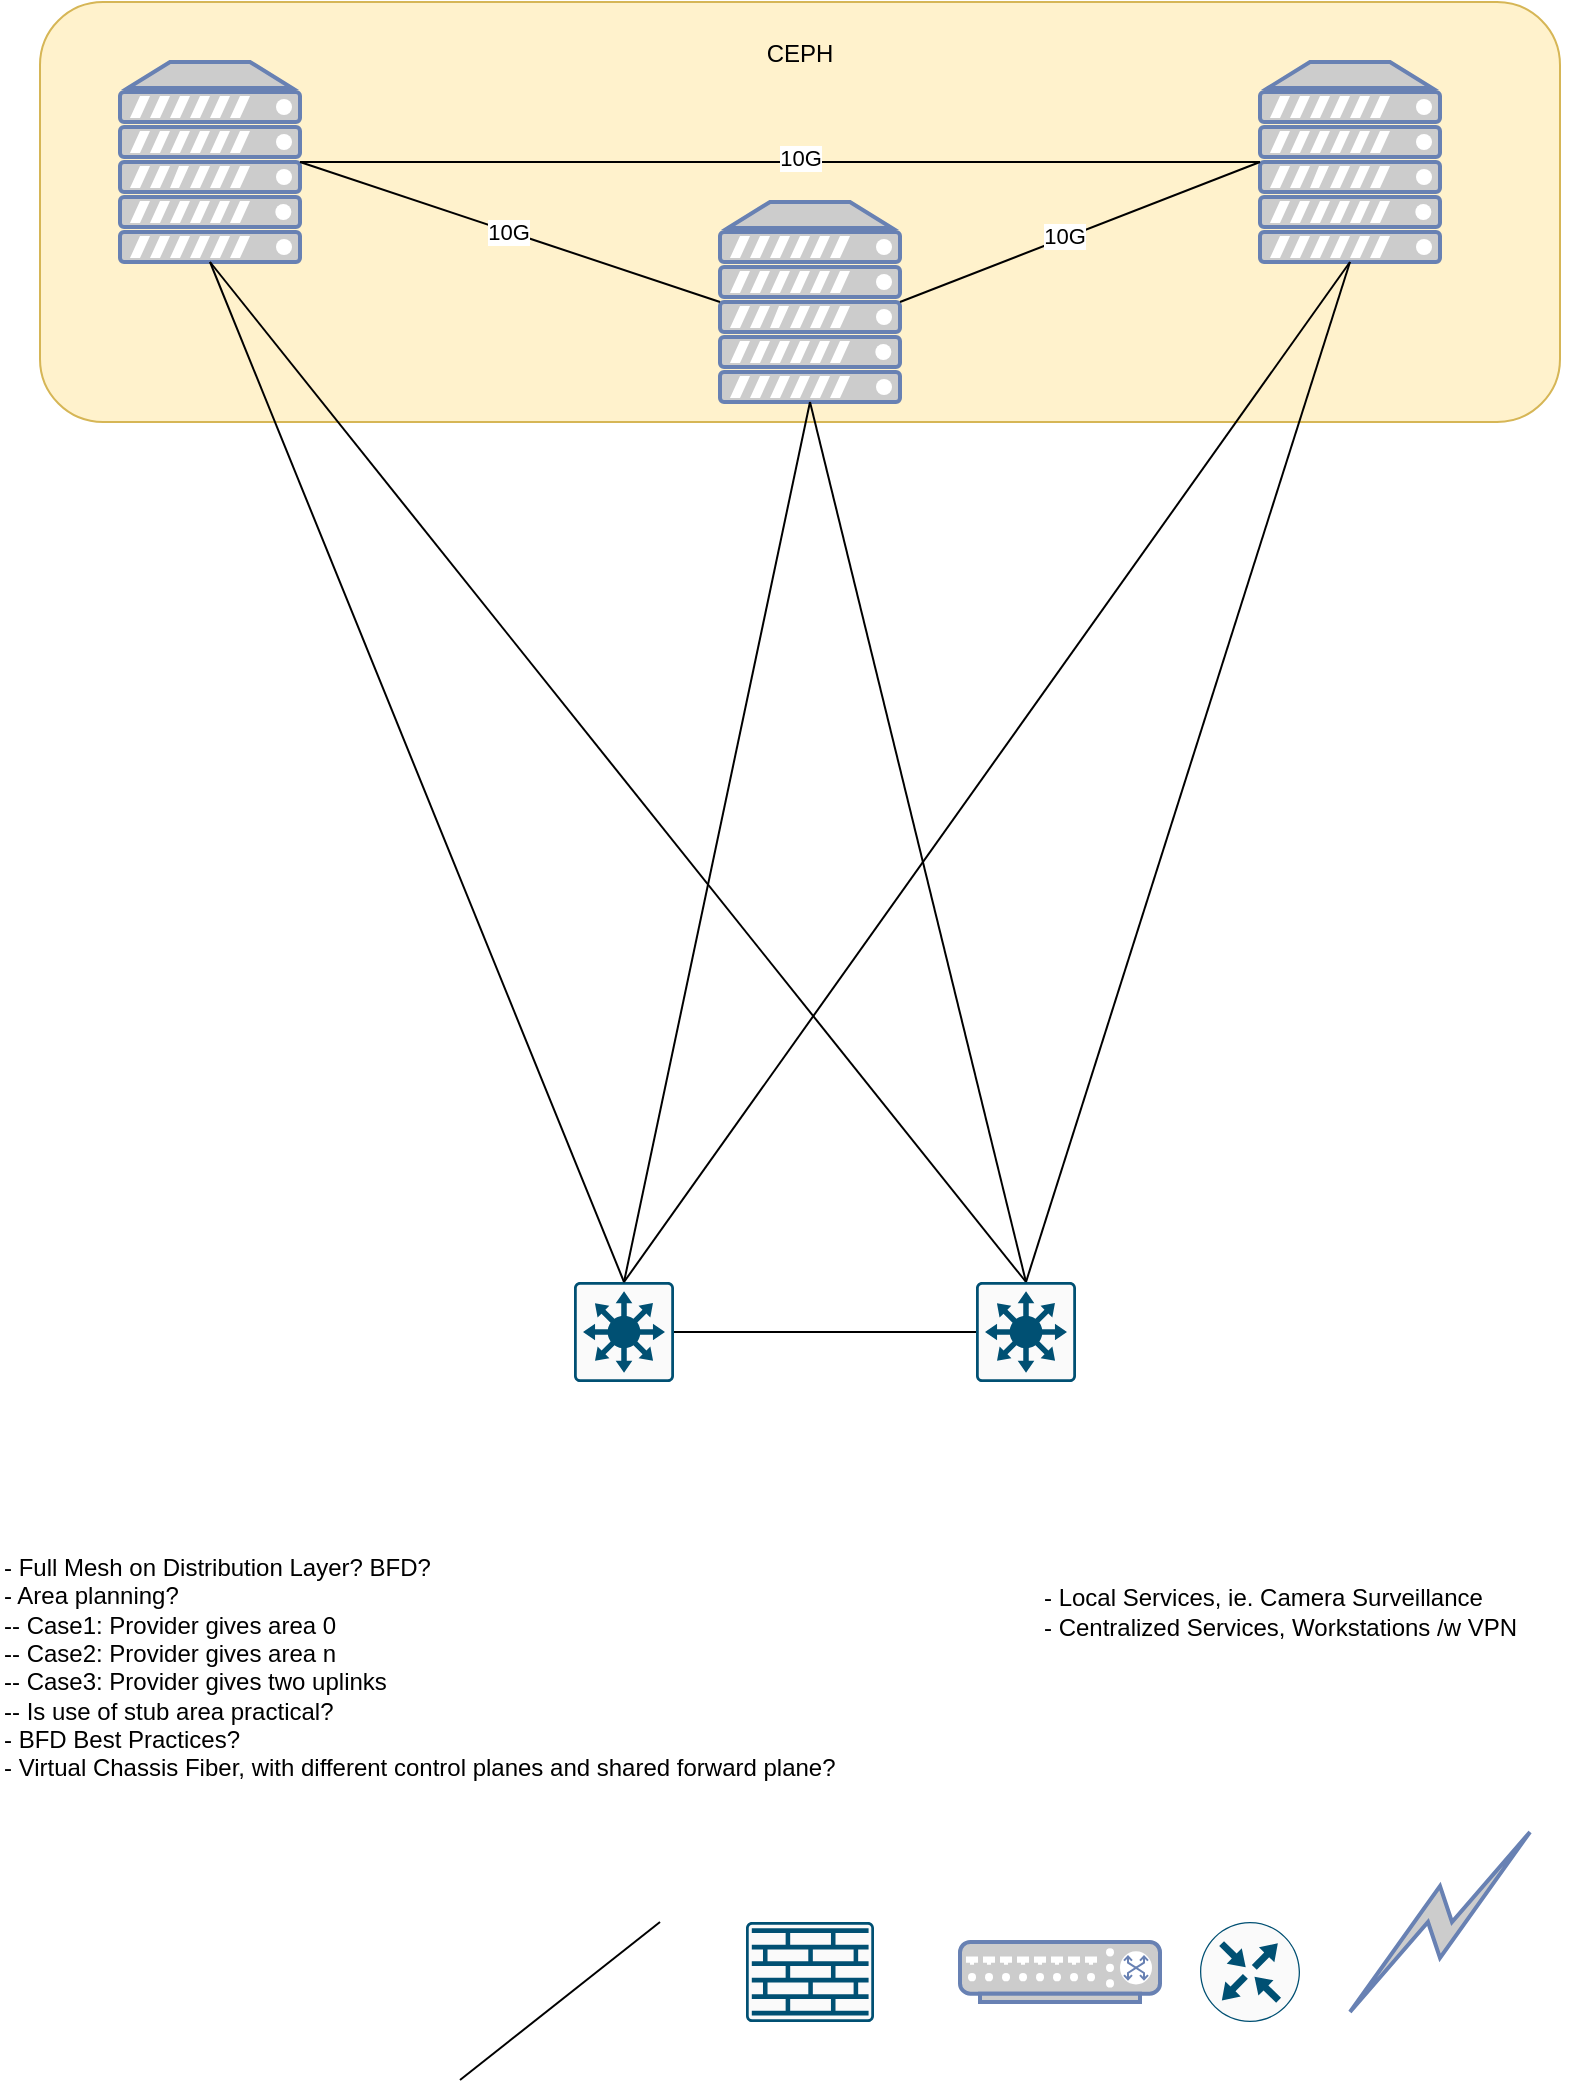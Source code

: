 <mxfile version="21.6.8" type="github">
  <diagram name="Page-1" id="RE-bSaFBlJFPlZoPT-o7">
    <mxGraphModel dx="1382" dy="797" grid="1" gridSize="10" guides="1" tooltips="1" connect="1" arrows="1" fold="1" page="1" pageScale="1" pageWidth="850" pageHeight="1100" math="0" shadow="0">
      <root>
        <mxCell id="0" />
        <mxCell id="1" parent="0" />
        <mxCell id="vy5Wt1EbS-Q7Gt0LcghG-1" value="&lt;div align=&quot;center&quot;&gt;CEPH&lt;/div&gt;&lt;div align=&quot;center&quot;&gt;&lt;br&gt;&lt;/div&gt;&lt;div align=&quot;center&quot;&gt;&lt;br&gt;&lt;/div&gt;&lt;div align=&quot;center&quot;&gt;&lt;br&gt;&lt;/div&gt;&lt;div align=&quot;center&quot;&gt;&lt;br&gt;&lt;/div&gt;&lt;div align=&quot;center&quot;&gt;&lt;br&gt;&lt;/div&gt;&lt;div align=&quot;center&quot;&gt;&lt;br&gt;&lt;/div&gt;&lt;div align=&quot;center&quot;&gt;&lt;br&gt;&lt;/div&gt;&lt;div align=&quot;center&quot;&gt;&lt;br&gt;&lt;/div&gt;&lt;div align=&quot;center&quot;&gt;&lt;br&gt;&lt;/div&gt;&lt;div align=&quot;center&quot;&gt;&lt;br&gt;&lt;/div&gt;&lt;div align=&quot;center&quot;&gt;&lt;br&gt;&lt;/div&gt;" style="rounded=1;whiteSpace=wrap;html=1;fillColor=#fff2cc;strokeColor=#d6b656;align=center;" vertex="1" parent="1">
          <mxGeometry x="40" y="30" width="760" height="210" as="geometry" />
        </mxCell>
        <mxCell id="WYAH1sSAthaIfASo4EHu-1" value="" style="fontColor=#0066CC;verticalAlign=top;verticalLabelPosition=bottom;labelPosition=center;align=center;html=1;outlineConnect=0;fillColor=#CCCCCC;strokeColor=#6881B3;gradientColor=none;gradientDirection=north;strokeWidth=2;shape=mxgraph.networks.switch;" parent="1" vertex="1">
          <mxGeometry x="500" y="1000" width="100" height="30" as="geometry" />
        </mxCell>
        <mxCell id="WYAH1sSAthaIfASo4EHu-3" value="" style="sketch=0;points=[[0.015,0.015,0],[0.985,0.015,0],[0.985,0.985,0],[0.015,0.985,0],[0.25,0,0],[0.5,0,0],[0.75,0,0],[1,0.25,0],[1,0.5,0],[1,0.75,0],[0.75,1,0],[0.5,1,0],[0.25,1,0],[0,0.75,0],[0,0.5,0],[0,0.25,0]];verticalLabelPosition=bottom;html=1;verticalAlign=top;aspect=fixed;align=center;pointerEvents=1;shape=mxgraph.cisco19.rect;prIcon=l3_switch;fillColor=#FAFAFA;strokeColor=#005073;" parent="1" vertex="1">
          <mxGeometry x="307" y="670" width="50" height="50" as="geometry" />
        </mxCell>
        <mxCell id="WYAH1sSAthaIfASo4EHu-5" value="" style="sketch=0;points=[[0.015,0.015,0],[0.985,0.015,0],[0.985,0.985,0],[0.015,0.985,0],[0.25,0,0],[0.5,0,0],[0.75,0,0],[1,0.25,0],[1,0.5,0],[1,0.75,0],[0.75,1,0],[0.5,1,0],[0.25,1,0],[0,0.75,0],[0,0.5,0],[0,0.25,0]];verticalLabelPosition=bottom;html=1;verticalAlign=top;aspect=fixed;align=center;pointerEvents=1;shape=mxgraph.cisco19.rect;prIcon=firewall;fillColor=#FAFAFA;strokeColor=#005073;" parent="1" vertex="1">
          <mxGeometry x="393" y="990" width="64" height="50" as="geometry" />
        </mxCell>
        <mxCell id="QSiNdNFFODqvCASdvbs4-1" value="" style="fontColor=#0066CC;verticalAlign=top;verticalLabelPosition=bottom;labelPosition=center;align=center;html=1;outlineConnect=0;fillColor=#CCCCCC;strokeColor=#6881B3;gradientColor=none;gradientDirection=north;strokeWidth=2;shape=mxgraph.networks.server;" parent="1" vertex="1">
          <mxGeometry x="80" y="60" width="90" height="100" as="geometry" />
        </mxCell>
        <mxCell id="QSiNdNFFODqvCASdvbs4-2" value="" style="fontColor=#0066CC;verticalAlign=top;verticalLabelPosition=bottom;labelPosition=center;align=center;html=1;outlineConnect=0;fillColor=#CCCCCC;strokeColor=#6881B3;gradientColor=none;gradientDirection=north;strokeWidth=2;shape=mxgraph.networks.server;" parent="1" vertex="1">
          <mxGeometry x="380" y="130" width="90" height="100" as="geometry" />
        </mxCell>
        <mxCell id="QSiNdNFFODqvCASdvbs4-3" value="" style="fontColor=#0066CC;verticalAlign=top;verticalLabelPosition=bottom;labelPosition=center;align=center;html=1;outlineConnect=0;fillColor=#CCCCCC;strokeColor=#6881B3;gradientColor=none;gradientDirection=north;strokeWidth=2;shape=mxgraph.networks.server;" parent="1" vertex="1">
          <mxGeometry x="650" y="60" width="90" height="100" as="geometry" />
        </mxCell>
        <mxCell id="QSiNdNFFODqvCASdvbs4-5" value="" style="html=1;outlineConnect=0;fillColor=#CCCCCC;strokeColor=#6881B3;gradientColor=none;gradientDirection=north;strokeWidth=2;shape=mxgraph.networks.comm_link_edge;html=1;rounded=0;" parent="1" edge="1">
          <mxGeometry width="100" height="100" relative="1" as="geometry">
            <mxPoint x="690" y="1040" as="sourcePoint" />
            <mxPoint x="790" y="940" as="targetPoint" />
          </mxGeometry>
        </mxCell>
        <mxCell id="QSiNdNFFODqvCASdvbs4-7" value="" style="endArrow=none;html=1;rounded=0;exitX=0;exitY=0.5;exitDx=0;exitDy=0;exitPerimeter=0;entryX=1;entryY=0.5;entryDx=0;entryDy=0;entryPerimeter=0;" parent="1" source="QSiNdNFFODqvCASdvbs4-3" target="QSiNdNFFODqvCASdvbs4-2" edge="1">
          <mxGeometry width="50" height="50" relative="1" as="geometry">
            <mxPoint x="470" y="710" as="sourcePoint" />
            <mxPoint x="547" y="620" as="targetPoint" />
          </mxGeometry>
        </mxCell>
        <mxCell id="vy5Wt1EbS-Q7Gt0LcghG-14" value="10G" style="edgeLabel;html=1;align=center;verticalAlign=middle;resizable=0;points=[];" vertex="1" connectable="0" parent="QSiNdNFFODqvCASdvbs4-7">
          <mxGeometry x="0.085" y="-1" relative="1" as="geometry">
            <mxPoint as="offset" />
          </mxGeometry>
        </mxCell>
        <mxCell id="QSiNdNFFODqvCASdvbs4-11" value="" style="endArrow=none;html=1;rounded=0;exitX=0;exitY=0.5;exitDx=0;exitDy=0;exitPerimeter=0;entryX=1;entryY=0.5;entryDx=0;entryDy=0;entryPerimeter=0;" parent="1" source="QSiNdNFFODqvCASdvbs4-3" target="QSiNdNFFODqvCASdvbs4-1" edge="1">
          <mxGeometry width="50" height="50" relative="1" as="geometry">
            <mxPoint x="510" y="750" as="sourcePoint" />
            <mxPoint x="587" y="660" as="targetPoint" />
          </mxGeometry>
        </mxCell>
        <mxCell id="vy5Wt1EbS-Q7Gt0LcghG-13" value="10G" style="edgeLabel;html=1;align=center;verticalAlign=middle;resizable=0;points=[];" vertex="1" connectable="0" parent="QSiNdNFFODqvCASdvbs4-11">
          <mxGeometry x="-0.042" y="-2" relative="1" as="geometry">
            <mxPoint as="offset" />
          </mxGeometry>
        </mxCell>
        <mxCell id="QSiNdNFFODqvCASdvbs4-12" value="" style="endArrow=none;html=1;rounded=0;exitX=0;exitY=0.5;exitDx=0;exitDy=0;exitPerimeter=0;entryX=1;entryY=0.5;entryDx=0;entryDy=0;entryPerimeter=0;" parent="1" source="QSiNdNFFODqvCASdvbs4-2" target="QSiNdNFFODqvCASdvbs4-1" edge="1">
          <mxGeometry width="50" height="50" relative="1" as="geometry">
            <mxPoint x="520" y="760" as="sourcePoint" />
            <mxPoint x="597" y="670" as="targetPoint" />
          </mxGeometry>
        </mxCell>
        <mxCell id="vy5Wt1EbS-Q7Gt0LcghG-12" value="10G" style="edgeLabel;html=1;align=center;verticalAlign=middle;resizable=0;points=[];" vertex="1" connectable="0" parent="QSiNdNFFODqvCASdvbs4-12">
          <mxGeometry x="0.009" relative="1" as="geometry">
            <mxPoint as="offset" />
          </mxGeometry>
        </mxCell>
        <mxCell id="QSiNdNFFODqvCASdvbs4-13" value="" style="endArrow=none;html=1;rounded=0;exitX=0.5;exitY=0;exitDx=0;exitDy=0;exitPerimeter=0;entryX=0.5;entryY=1;entryDx=0;entryDy=0;entryPerimeter=0;" parent="1" source="WYAH1sSAthaIfASo4EHu-3" target="QSiNdNFFODqvCASdvbs4-1" edge="1">
          <mxGeometry width="50" height="50" relative="1" as="geometry">
            <mxPoint x="530" y="770" as="sourcePoint" />
            <mxPoint x="607" y="680" as="targetPoint" />
          </mxGeometry>
        </mxCell>
        <mxCell id="QSiNdNFFODqvCASdvbs4-14" value="" style="endArrow=none;html=1;rounded=0;exitX=0.5;exitY=0;exitDx=0;exitDy=0;exitPerimeter=0;entryX=0.5;entryY=1;entryDx=0;entryDy=0;entryPerimeter=0;" parent="1" source="WYAH1sSAthaIfASo4EHu-3" target="QSiNdNFFODqvCASdvbs4-2" edge="1">
          <mxGeometry width="50" height="50" relative="1" as="geometry">
            <mxPoint x="540" y="780" as="sourcePoint" />
            <mxPoint x="617" y="690" as="targetPoint" />
          </mxGeometry>
        </mxCell>
        <mxCell id="QSiNdNFFODqvCASdvbs4-15" value="" style="endArrow=none;html=1;rounded=0;exitX=0.5;exitY=0;exitDx=0;exitDy=0;exitPerimeter=0;entryX=0.5;entryY=1;entryDx=0;entryDy=0;entryPerimeter=0;" parent="1" source="vy5Wt1EbS-Q7Gt0LcghG-9" target="QSiNdNFFODqvCASdvbs4-2" edge="1">
          <mxGeometry width="50" height="50" relative="1" as="geometry">
            <mxPoint x="550" y="790" as="sourcePoint" />
            <mxPoint x="627" y="700" as="targetPoint" />
          </mxGeometry>
        </mxCell>
        <mxCell id="QSiNdNFFODqvCASdvbs4-16" value="" style="endArrow=none;html=1;rounded=0;exitX=0.5;exitY=0;exitDx=0;exitDy=0;exitPerimeter=0;entryX=0.5;entryY=1;entryDx=0;entryDy=0;entryPerimeter=0;" parent="1" source="WYAH1sSAthaIfASo4EHu-3" target="QSiNdNFFODqvCASdvbs4-3" edge="1">
          <mxGeometry width="50" height="50" relative="1" as="geometry">
            <mxPoint x="560" y="800" as="sourcePoint" />
            <mxPoint x="637" y="710" as="targetPoint" />
          </mxGeometry>
        </mxCell>
        <mxCell id="QSiNdNFFODqvCASdvbs4-17" value="" style="endArrow=none;html=1;rounded=0;exitX=0.5;exitY=0;exitDx=0;exitDy=0;exitPerimeter=0;entryX=0.5;entryY=1;entryDx=0;entryDy=0;entryPerimeter=0;" parent="1" source="vy5Wt1EbS-Q7Gt0LcghG-9" target="QSiNdNFFODqvCASdvbs4-3" edge="1">
          <mxGeometry width="50" height="50" relative="1" as="geometry">
            <mxPoint x="570" y="810" as="sourcePoint" />
            <mxPoint x="647" y="720" as="targetPoint" />
          </mxGeometry>
        </mxCell>
        <mxCell id="QSiNdNFFODqvCASdvbs4-18" value="" style="endArrow=none;html=1;rounded=0;exitX=0.5;exitY=0;exitDx=0;exitDy=0;exitPerimeter=0;entryX=0.5;entryY=1;entryDx=0;entryDy=0;entryPerimeter=0;" parent="1" source="vy5Wt1EbS-Q7Gt0LcghG-9" target="QSiNdNFFODqvCASdvbs4-1" edge="1">
          <mxGeometry width="50" height="50" relative="1" as="geometry">
            <mxPoint x="580" y="820" as="sourcePoint" />
            <mxPoint x="657" y="730" as="targetPoint" />
          </mxGeometry>
        </mxCell>
        <mxCell id="vy5Wt1EbS-Q7Gt0LcghG-2" value="" style="sketch=0;points=[[0.5,0,0],[1,0.5,0],[0.5,1,0],[0,0.5,0],[0.145,0.145,0],[0.856,0.145,0],[0.855,0.856,0],[0.145,0.855,0]];verticalLabelPosition=bottom;html=1;verticalAlign=top;aspect=fixed;align=center;pointerEvents=1;shape=mxgraph.cisco19.rect;prIcon=router;fillColor=#FAFAFA;strokeColor=#005073;" vertex="1" parent="1">
          <mxGeometry x="620" y="990" width="50" height="50" as="geometry" />
        </mxCell>
        <mxCell id="vy5Wt1EbS-Q7Gt0LcghG-8" value="" style="endArrow=none;html=1;rounded=0;exitX=0.5;exitY=0;exitDx=0;exitDy=0;exitPerimeter=0;" edge="1" parent="1">
          <mxGeometry width="50" height="50" relative="1" as="geometry">
            <mxPoint x="250" y="1069" as="sourcePoint" />
            <mxPoint x="350" y="990" as="targetPoint" />
          </mxGeometry>
        </mxCell>
        <mxCell id="vy5Wt1EbS-Q7Gt0LcghG-9" value="" style="sketch=0;points=[[0.015,0.015,0],[0.985,0.015,0],[0.985,0.985,0],[0.015,0.985,0],[0.25,0,0],[0.5,0,0],[0.75,0,0],[1,0.25,0],[1,0.5,0],[1,0.75,0],[0.75,1,0],[0.5,1,0],[0.25,1,0],[0,0.75,0],[0,0.5,0],[0,0.25,0]];verticalLabelPosition=bottom;html=1;verticalAlign=top;aspect=fixed;align=center;pointerEvents=1;shape=mxgraph.cisco19.rect;prIcon=l3_switch;fillColor=#FAFAFA;strokeColor=#005073;" vertex="1" parent="1">
          <mxGeometry x="508" y="670" width="50" height="50" as="geometry" />
        </mxCell>
        <mxCell id="vy5Wt1EbS-Q7Gt0LcghG-11" value="" style="endArrow=none;html=1;rounded=0;exitX=1;exitY=0.5;exitDx=0;exitDy=0;exitPerimeter=0;entryX=0;entryY=0.5;entryDx=0;entryDy=0;entryPerimeter=0;" edge="1" parent="1" source="WYAH1sSAthaIfASo4EHu-3" target="vy5Wt1EbS-Q7Gt0LcghG-9">
          <mxGeometry width="50" height="50" relative="1" as="geometry">
            <mxPoint x="260" y="1079" as="sourcePoint" />
            <mxPoint x="360" y="1000" as="targetPoint" />
          </mxGeometry>
        </mxCell>
        <mxCell id="vy5Wt1EbS-Q7Gt0LcghG-15" value="&lt;div&gt;- Full Mesh on Distribution Layer? BFD?&lt;br&gt;&lt;/div&gt;&lt;div&gt;- Area planning?&lt;/div&gt;&lt;div&gt;-- Case1: Provider gives area 0&lt;/div&gt;&lt;div&gt;-- Case2: Provider gives area n&lt;/div&gt;&lt;div&gt;-- Case3: Provider gives two uplinks&lt;/div&gt;&lt;div&gt;-- Is use of stub area practical?&lt;br&gt;&lt;/div&gt;&lt;div&gt;- BFD Best Practices?&lt;/div&gt;&lt;div&gt;- Virtual Chassis Fiber, with different control planes and shared forward plane?&lt;br&gt;&lt;/div&gt;&lt;div&gt;&lt;br&gt;&lt;/div&gt;" style="text;strokeColor=none;align=left;fillColor=none;html=1;verticalAlign=middle;whiteSpace=wrap;rounded=0;" vertex="1" parent="1">
          <mxGeometry x="20" y="750" width="430" height="240" as="geometry" />
        </mxCell>
        <mxCell id="vy5Wt1EbS-Q7Gt0LcghG-16" value="&lt;div align=&quot;left&quot;&gt;- Local Services, ie. Camera Surveillance&lt;/div&gt;&lt;div align=&quot;left&quot;&gt;- Centralized Services, Workstations /w VPN&lt;br&gt;&lt;/div&gt;" style="text;strokeColor=none;align=left;fillColor=none;html=1;verticalAlign=middle;whiteSpace=wrap;rounded=0;" vertex="1" parent="1">
          <mxGeometry x="540" y="770" width="250" height="130" as="geometry" />
        </mxCell>
      </root>
    </mxGraphModel>
  </diagram>
</mxfile>
